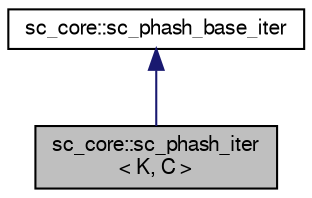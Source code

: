 digraph "sc_core::sc_phash_iter&lt; K, C &gt;"
{
  edge [fontname="FreeSans",fontsize="10",labelfontname="FreeSans",labelfontsize="10"];
  node [fontname="FreeSans",fontsize="10",shape=record];
  Node0 [label="sc_core::sc_phash_iter\l\< K, C \>",height=0.2,width=0.4,color="black", fillcolor="grey75", style="filled", fontcolor="black"];
  Node1 -> Node0 [dir="back",color="midnightblue",fontsize="10",style="solid",fontname="FreeSans"];
  Node1 [label="sc_core::sc_phash_base_iter",height=0.2,width=0.4,color="black", fillcolor="white", style="filled",URL="$a02044.html"];
}

